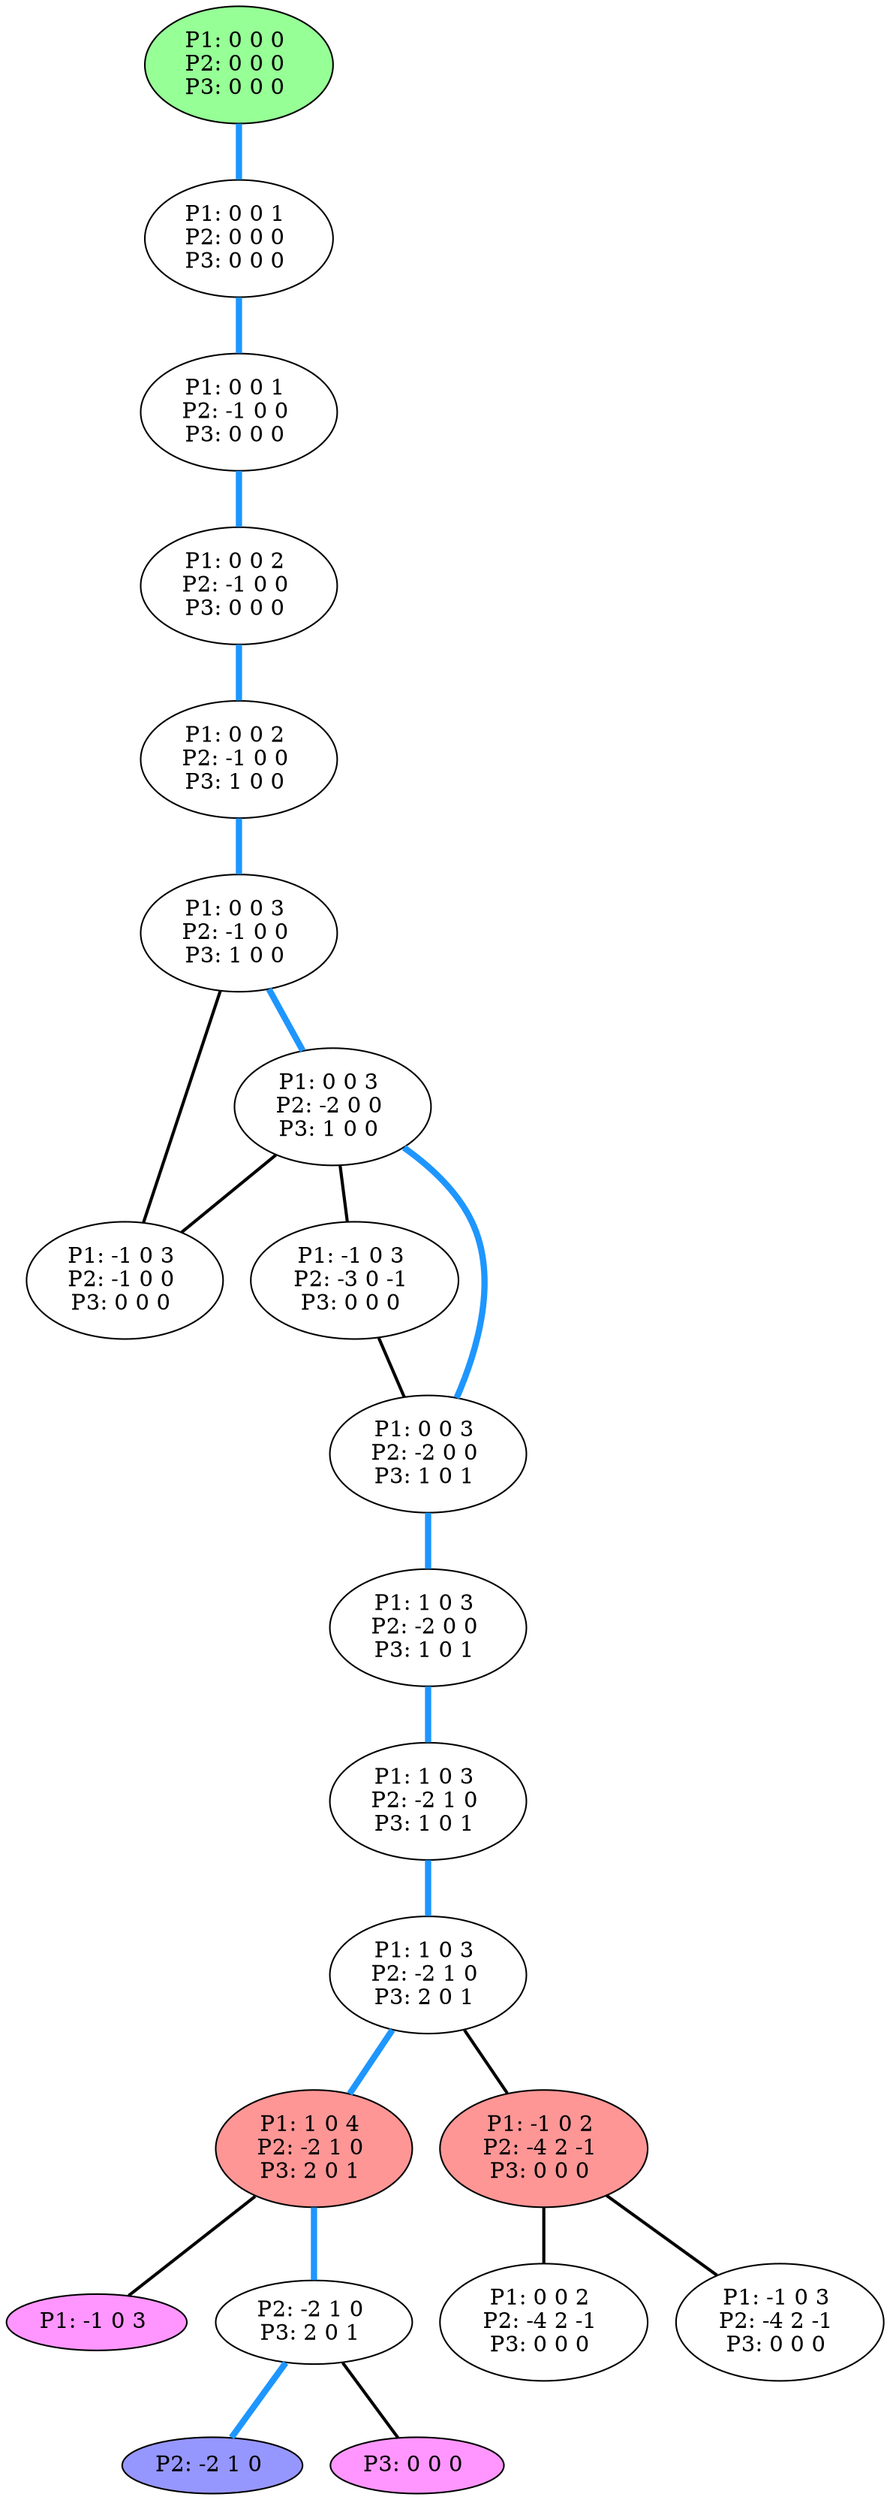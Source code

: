 graph G {
color = "black"
0 [label = "P1: 0 0 0 
P2: 0 0 0 
P3: 0 0 0 
",  style="filled", fillcolor = "#96FF96"];
1 [label = "P1: 0 0 1 
P2: 0 0 0 
P3: 0 0 0 
"];
2 [label = "P1: 0 0 1 
P2: -1 0 0 
P3: 0 0 0 
"];
3 [label = "P1: 0 0 2 
P2: -1 0 0 
P3: 0 0 0 
"];
4 [label = "P1: 0 0 2 
P2: -1 0 0 
P3: 1 0 0 
"];
5 [label = "P1: 0 0 3 
P2: -1 0 0 
P3: 1 0 0 
"];
6 [label = "P1: 0 0 3 
P2: -2 0 0 
P3: 1 0 0 
"];
7 [label = "P1: -1 0 3 
P2: -1 0 0 
P3: 0 0 0 
"];
8 [label = "P1: -1 0 3 
P2: -3 0 -1 
P3: 0 0 0 
"];
9 [label = "P1: 0 0 3 
P2: -2 0 0 
P3: 1 0 1 
"];
10 [label = "P1: 1 0 3 
P2: -2 0 0 
P3: 1 0 1 
"];
11 [label = "P1: 1 0 3 
P2: -2 1 0 
P3: 1 0 1 
"];
12 [label = "P1: 1 0 3 
P2: -2 1 0 
P3: 2 0 1 
"];
13 [label = "P1: 1 0 4 
P2: -2 1 0 
P3: 2 0 1 
",  style="filled", fillcolor = "#FF9696"];
14 [label = "P1: -1 0 2 
P2: -4 2 -1 
P3: 0 0 0 
",  style="filled", fillcolor = "#FF9696"];
15 [label = "P1: 0 0 2 
P2: -4 2 -1 
P3: 0 0 0 
"];
16 [label = "P1: -1 0 3 
P2: -4 2 -1 
P3: 0 0 0 
"];
17 [label = "P1: -1 0 3 
",  style="filled", fillcolor = "#FF96FF"];
18 [label = "P2: -2 1 0 
P3: 2 0 1 
"];
19 [label = "P2: -2 1 0 
", style="filled", fillcolor = "#9696FF"];
20 [label = "P3: 0 0 0 
",  style="filled", fillcolor = "#FF96FF"];
edge [style=bold];
0 -- 1 [color="#1E96FF", penwidth=4.0];

1 -- 2 [color="#1E96FF", penwidth=4.0];

2 -- 3 [color="#1E96FF", penwidth=4.0];

3 -- 4 [color="#1E96FF", penwidth=4.0];

4 -- 5 [color="#1E96FF", penwidth=4.0];

5 -- 6 [color="#1E96FF", penwidth=4.0];
5 -- 7 [color=black];

6 -- 7 [color=black];
6 -- 8 [color=black];
6 -- 9 [color="#1E96FF", penwidth=4.0];


8 -- 9 [color=black];

9 -- 10 [color="#1E96FF", penwidth=4.0];

10 -- 11 [color="#1E96FF", penwidth=4.0];

11 -- 12 [color="#1E96FF", penwidth=4.0];

12 -- 13 [color="#1E96FF", penwidth=4.0];
12 -- 14 [color=black];

13 -- 18 [color="#1E96FF", penwidth=4.0];
13 -- 17 [color=black];

14 -- 15 [color=black];
14 -- 16 [color=black];



18 -- 20 [color=black];
18 -- 19 [color="#1E96FF", penwidth=4.0];

}
